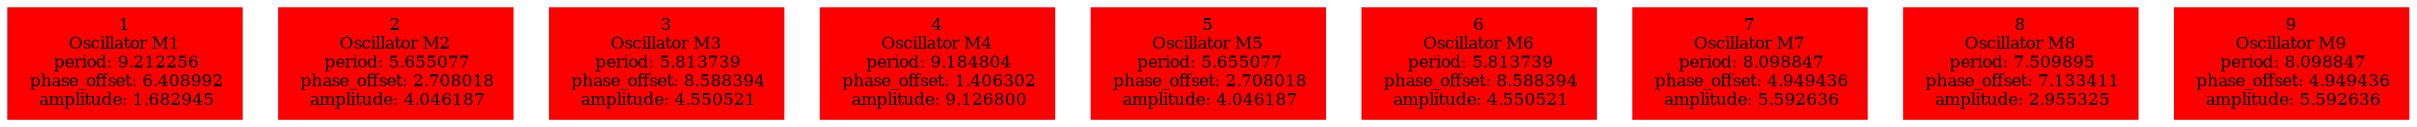  digraph g{ forcelabels=true;
1 [label=<1<BR />Oscillator M1<BR /> period: 9.212256<BR /> phase_offset: 6.408992<BR /> amplitude: 1.682945>, shape=box,color=red,style=filled,fontsize=8];2 [label=<2<BR />Oscillator M2<BR /> period: 5.655077<BR /> phase_offset: 2.708018<BR /> amplitude: 4.046187>, shape=box,color=red,style=filled,fontsize=8];3 [label=<3<BR />Oscillator M3<BR /> period: 5.813739<BR /> phase_offset: 8.588394<BR /> amplitude: 4.550521>, shape=box,color=red,style=filled,fontsize=8];4 [label=<4<BR />Oscillator M4<BR /> period: 9.184804<BR /> phase_offset: 1.406302<BR /> amplitude: 9.126800>, shape=box,color=red,style=filled,fontsize=8];5 [label=<5<BR />Oscillator M5<BR /> period: 5.655077<BR /> phase_offset: 2.708018<BR /> amplitude: 4.046187>, shape=box,color=red,style=filled,fontsize=8];6 [label=<6<BR />Oscillator M6<BR /> period: 5.813739<BR /> phase_offset: 8.588394<BR /> amplitude: 4.550521>, shape=box,color=red,style=filled,fontsize=8];7 [label=<7<BR />Oscillator M7<BR /> period: 8.098847<BR /> phase_offset: 4.949436<BR /> amplitude: 5.592636>, shape=box,color=red,style=filled,fontsize=8];8 [label=<8<BR />Oscillator M8<BR /> period: 7.509895<BR /> phase_offset: 7.133411<BR /> amplitude: 2.955325>, shape=box,color=red,style=filled,fontsize=8];9 [label=<9<BR />Oscillator M9<BR /> period: 8.098847<BR /> phase_offset: 4.949436<BR /> amplitude: 5.592636>, shape=box,color=red,style=filled,fontsize=8]; }
